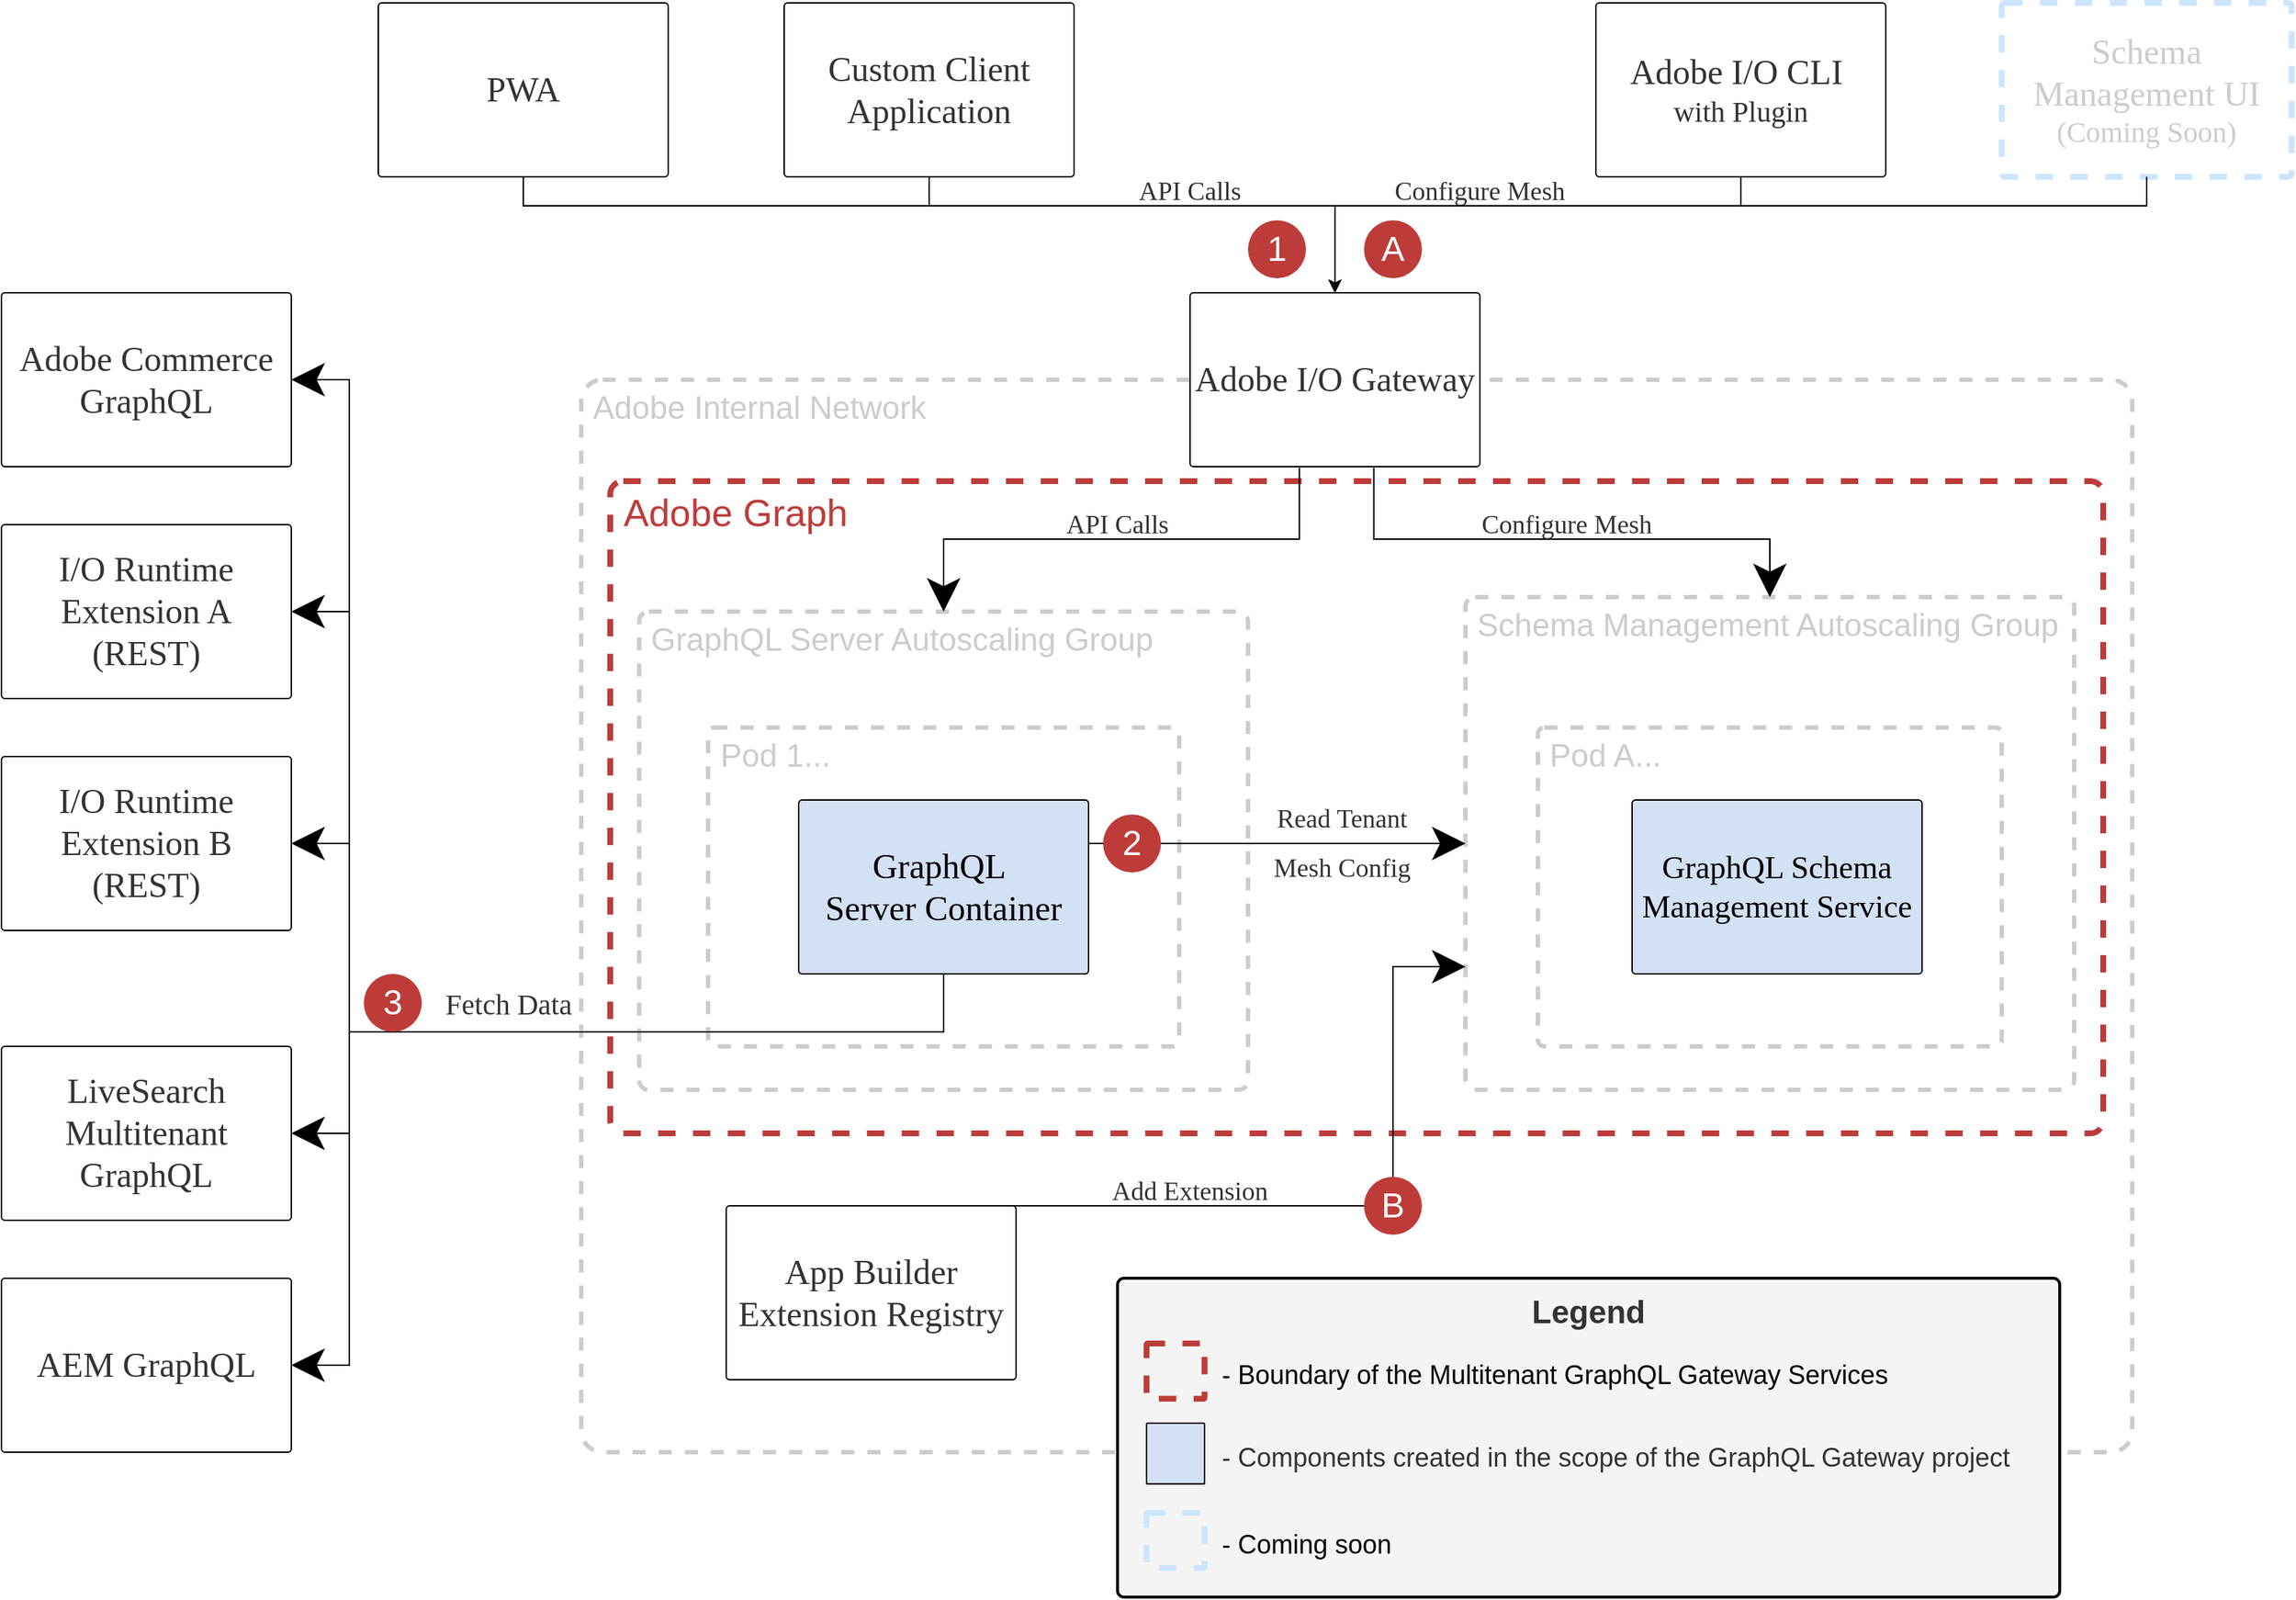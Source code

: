 <mxfile version="17.4.6" type="onedrive"><diagram id="HuxnVWD3fxlY8WrwjRA4" name="Page-1"><mxGraphModel grid="1" page="1" gridSize="10" guides="1" tooltips="1" connect="1" arrows="1" fold="1" pageScale="1" pageWidth="850" pageHeight="1100" math="0" shadow="0"><root><mxCell id="0"/><mxCell id="1" parent="0"/><mxCell id="AykOZnKy9bjINJLmDB4_-24" value=" Adobe Internal Network" style="rounded=1;arcSize=2;fillColor=default;strokeColor=#CCCCCC;movable=1;resizable=1;rotatable=1;deletable=1;editable=1;connectable=1;fontFamily=Helvetica;fontSize=22;perimeter=rectanglePerimeter;shadow=0;fontColor=#CCCCCC;dashed=1;align=left;verticalAlign=top;whiteSpace=wrap;strokeWidth=3;" vertex="1" parent="1"><mxGeometry x="460" y="300" width="1070" height="740" as="geometry"/></mxCell><mxCell id="AykOZnKy9bjINJLmDB4_-25" value=" Adobe Graph" style="rounded=1;arcSize=2;movable=1;resizable=1;rotatable=1;deletable=1;editable=1;connectable=1;fontFamily=Helvetica;fontSize=26;perimeter=rectanglePerimeter;shadow=0;dashed=1;align=left;verticalAlign=top;whiteSpace=wrap;strokeWidth=4;fillColor=none;strokeColor=#BD3C39;fontColor=#BD3C39;" vertex="1" parent="1"><mxGeometry x="480" y="370" width="1030" height="450" as="geometry"/></mxCell><mxCell id="AykOZnKy9bjINJLmDB4_-28" value=" Schema Management Autoscaling Group" style="rounded=1;arcSize=2;fillColor=default;strokeColor=#CCCCCC;movable=1;resizable=1;rotatable=1;deletable=1;editable=1;connectable=1;fontFamily=Helvetica;fontSize=22;perimeter=rectanglePerimeter;shadow=0;fontColor=#CCCCCC;dashed=1;align=left;verticalAlign=top;whiteSpace=wrap;strokeWidth=3;" vertex="1" parent="1"><mxGeometry x="1070" y="450" width="420" height="340" as="geometry"/></mxCell><mxCell id="AykOZnKy9bjINJLmDB4_-29" value=" Pod A..." style="rounded=1;arcSize=2;fillColor=default;strokeColor=#CCCCCC;movable=1;resizable=1;rotatable=1;deletable=1;editable=1;connectable=1;fontFamily=Helvetica;fontSize=22;perimeter=rectanglePerimeter;shadow=0;fontColor=#CCCCCC;dashed=1;align=left;verticalAlign=top;whiteSpace=wrap;strokeWidth=3;" vertex="1" parent="1"><mxGeometry x="1120" y="540" width="320" height="220" as="geometry"/></mxCell><mxCell id="AykOZnKy9bjINJLmDB4_-26" value=" GraphQL Server Autoscaling Group" style="rounded=1;arcSize=2;fillColor=default;strokeColor=#CCCCCC;movable=1;resizable=1;rotatable=1;deletable=1;editable=1;connectable=1;fontFamily=Helvetica;fontSize=22;perimeter=rectanglePerimeter;shadow=0;fontColor=#CCCCCC;dashed=1;align=left;verticalAlign=top;whiteSpace=wrap;strokeWidth=3;" vertex="1" parent="1"><mxGeometry x="500" y="460" width="420" height="330" as="geometry"/></mxCell><mxCell id="AykOZnKy9bjINJLmDB4_-27" value=" Pod 1..." style="rounded=1;arcSize=2;fillColor=default;strokeColor=#CCCCCC;movable=1;resizable=1;rotatable=1;deletable=1;editable=1;connectable=1;fontFamily=Helvetica;fontSize=22;perimeter=rectanglePerimeter;shadow=0;fontColor=#CCCCCC;dashed=1;align=left;verticalAlign=top;whiteSpace=wrap;strokeWidth=3;" vertex="1" parent="1"><mxGeometry x="547.5" y="540" width="325" height="220" as="geometry"/></mxCell><mxCell id="AykOZnKy9bjINJLmDB4_-15" style="edgeStyle=orthogonalEdgeStyle;rounded=0;orthogonalLoop=1;jettySize=auto;html=1;exitX=0.377;exitY=1.006;exitDx=0;exitDy=0;endSize=20;entryX=0.5;entryY=0;entryDx=0;entryDy=0;exitPerimeter=0;" edge="1" parent="1" source="XAE0YdJrRLPsoNwTPt81-1" target="AykOZnKy9bjINJLmDB4_-26"><mxGeometry relative="1" as="geometry"><mxPoint x="810" y="410" as="targetPoint"/><Array as="points"><mxPoint x="955" y="410"/><mxPoint x="710" y="410"/></Array></mxGeometry></mxCell><mxCell id="AykOZnKy9bjINJLmDB4_-22" style="edgeStyle=orthogonalEdgeStyle;rounded=0;orthogonalLoop=1;jettySize=auto;html=1;exitX=0.634;exitY=1.006;exitDx=0;exitDy=0;startArrow=none;startFill=0;endArrow=classic;endFill=1;endSize=20;exitPerimeter=0;entryX=0.5;entryY=0;entryDx=0;entryDy=0;" edge="1" parent="1" source="XAE0YdJrRLPsoNwTPt81-1" target="AykOZnKy9bjINJLmDB4_-28"><mxGeometry relative="1" as="geometry"><mxPoint x="1410" y="450" as="targetPoint"/><Array as="points"><mxPoint x="1007" y="410"/><mxPoint x="1280" y="410"/></Array></mxGeometry></mxCell><mxCell id="XAE0YdJrRLPsoNwTPt81-1" value="&lt;div&gt;&lt;font style=&quot;font-size: 24px&quot;&gt;Adobe I/O Gateway&lt;/font&gt;&lt;/div&gt;" style="rounded=1;whiteSpace=wrap;html=1;arcSize=2;fillColor=default;strokeColor=#000000;movable=1;resizable=1;rotatable=1;deletable=1;editable=1;connectable=1;fontFamily=Verdana;fontSize=13;perimeter=rectanglePerimeter;shadow=0;fontColor=#333333;align=center;" vertex="1" parent="1"><mxGeometry x="880" y="240" width="200" height="120" as="geometry"/></mxCell><mxCell id="AykOZnKy9bjINJLmDB4_-12" style="edgeStyle=orthogonalEdgeStyle;rounded=0;orthogonalLoop=1;jettySize=auto;html=1;exitX=0.5;exitY=1;exitDx=0;exitDy=0;entryX=0.5;entryY=0;entryDx=0;entryDy=0;" edge="1" parent="1" source="XAE0YdJrRLPsoNwTPt81-8" target="XAE0YdJrRLPsoNwTPt81-1"><mxGeometry relative="1" as="geometry"><mxPoint x="980" y="200" as="targetPoint"/><Array as="points"><mxPoint x="420" y="180"/><mxPoint x="980" y="180"/></Array></mxGeometry></mxCell><mxCell id="XAE0YdJrRLPsoNwTPt81-8" value="&lt;div&gt;&lt;font style=&quot;font-size: 24px&quot;&gt;PWA&lt;/font&gt;&lt;/div&gt;" style="rounded=1;whiteSpace=wrap;html=1;arcSize=2;fillColor=none;strokeColor=#000000;movable=1;resizable=1;rotatable=1;deletable=1;editable=1;connectable=1;fontFamily=Verdana;fontSize=13;perimeter=rectanglePerimeter;shadow=0;fontColor=#333333;align=center;" vertex="1" parent="1"><mxGeometry x="320" y="40" width="200" height="120" as="geometry"/></mxCell><mxCell id="AykOZnKy9bjINJLmDB4_-11" style="edgeStyle=orthogonalEdgeStyle;rounded=0;orthogonalLoop=1;jettySize=auto;html=1;exitX=0.5;exitY=1;exitDx=0;exitDy=0;" edge="1" parent="1" source="XAE0YdJrRLPsoNwTPt81-9" target="XAE0YdJrRLPsoNwTPt81-1"><mxGeometry relative="1" as="geometry"><Array as="points"><mxPoint x="700" y="180"/><mxPoint x="980" y="180"/></Array></mxGeometry></mxCell><mxCell id="XAE0YdJrRLPsoNwTPt81-9" value="&lt;div&gt;&lt;font style=&quot;font-size: 24px&quot;&gt;Custom Client&lt;/font&gt;&lt;/div&gt;&lt;div&gt;&lt;font style=&quot;font-size: 24px&quot;&gt;Application&lt;/font&gt;&lt;/div&gt;" style="rounded=1;whiteSpace=wrap;html=1;arcSize=2;fillColor=none;strokeColor=#000000;movable=1;resizable=1;rotatable=1;deletable=1;editable=1;connectable=1;fontFamily=Verdana;fontSize=13;perimeter=rectanglePerimeter;shadow=0;fontColor=#333333;align=center;" vertex="1" parent="1"><mxGeometry x="600" y="40" width="200" height="120" as="geometry"/></mxCell><mxCell id="AykOZnKy9bjINJLmDB4_-13" style="edgeStyle=orthogonalEdgeStyle;rounded=0;orthogonalLoop=1;jettySize=auto;html=1;exitX=0.5;exitY=1;exitDx=0;exitDy=0;entryX=0.5;entryY=0;entryDx=0;entryDy=0;" edge="1" parent="1" source="XAE0YdJrRLPsoNwTPt81-10" target="XAE0YdJrRLPsoNwTPt81-1"><mxGeometry relative="1" as="geometry"><Array as="points"><mxPoint x="1260" y="180"/><mxPoint x="980" y="180"/></Array></mxGeometry></mxCell><mxCell id="XAE0YdJrRLPsoNwTPt81-10" value="&lt;div&gt;&lt;font style=&quot;font-size: 24px&quot;&gt;Adobe I/O CLI&amp;nbsp;&lt;/font&gt;&lt;/div&gt;&lt;div&gt;&lt;font style=&quot;font-size: 20px&quot;&gt;with Plugin&lt;/font&gt;&lt;/div&gt;" style="rounded=1;whiteSpace=wrap;html=1;arcSize=2;fillColor=none;strokeColor=#000000;movable=1;resizable=1;rotatable=1;deletable=1;editable=1;connectable=1;fontFamily=Verdana;fontSize=13;perimeter=rectanglePerimeter;shadow=0;fontColor=#333333;align=center;" vertex="1" parent="1"><mxGeometry x="1160" y="40" width="200" height="120" as="geometry"/></mxCell><mxCell id="XAE0YdJrRLPsoNwTPt81-11" value="&lt;div&gt;&lt;font style=&quot;font-size: 24px&quot; color=&quot;#cccccc&quot;&gt;Schema Management UI&lt;/font&gt;&lt;/div&gt;&lt;div&gt;&lt;span style=&quot;font-size: 20px ; color: rgb(204 , 204 , 204)&quot;&gt;(Coming Soon)&lt;/span&gt;&lt;br&gt;&lt;/div&gt;" style="rounded=1;whiteSpace=wrap;html=1;arcSize=2;fillColor=none;strokeColor=#CCE5FF;movable=1;resizable=1;rotatable=1;deletable=1;editable=1;connectable=1;fontFamily=Verdana;fontSize=13;perimeter=rectanglePerimeter;shadow=0;fontColor=#333333;align=center;dashed=1;strokeWidth=4;" vertex="1" parent="1"><mxGeometry x="1440" y="40" width="200" height="120" as="geometry"/></mxCell><mxCell id="AykOZnKy9bjINJLmDB4_-16" style="edgeStyle=orthogonalEdgeStyle;rounded=0;orthogonalLoop=1;jettySize=auto;html=1;exitX=0.5;exitY=0;exitDx=0;exitDy=0;entryX=1;entryY=0.5;entryDx=0;entryDy=0;endSize=20;" edge="1" parent="1" source="AykOZnKy9bjINJLmDB4_-3" target="AykOZnKy9bjINJLmDB4_-6"><mxGeometry relative="1" as="geometry"><Array as="points"><mxPoint x="710" y="750"/><mxPoint x="300" y="750"/><mxPoint x="300" y="460"/></Array></mxGeometry></mxCell><mxCell id="AykOZnKy9bjINJLmDB4_-23" style="edgeStyle=orthogonalEdgeStyle;rounded=0;orthogonalLoop=1;jettySize=auto;html=1;exitX=1;exitY=0.25;exitDx=0;exitDy=0;startArrow=none;startFill=0;endArrow=classic;endFill=1;endSize=20;entryX=0;entryY=0.5;entryDx=0;entryDy=0;" edge="1" parent="1" source="AykOZnKy9bjINJLmDB4_-3" target="AykOZnKy9bjINJLmDB4_-28"><mxGeometry relative="1" as="geometry"><mxPoint x="1060" y="630" as="targetPoint"/><Array as="points"><mxPoint x="940" y="620"/><mxPoint x="940" y="620"/></Array></mxGeometry></mxCell><mxCell id="AykOZnKy9bjINJLmDB4_-3" value="&lt;div&gt;&lt;font style=&quot;font-size: 24px&quot;&gt;GraphQL&amp;nbsp;&lt;/font&gt;&lt;/div&gt;&lt;div&gt;&lt;font style=&quot;font-size: 24px&quot;&gt;Server Container&lt;/font&gt;&lt;/div&gt;" style="rounded=1;whiteSpace=wrap;html=1;arcSize=2;fillColor=#D4E1F5;strokeColor=#000000;movable=1;resizable=1;rotatable=1;deletable=1;editable=1;connectable=1;fontFamily=Verdana;fontSize=13;perimeter=rectanglePerimeter;shadow=0;align=center;" vertex="1" parent="1"><mxGeometry x="610" y="590" width="200" height="120" as="geometry"/></mxCell><mxCell id="AykOZnKy9bjINJLmDB4_-4" value="&lt;div&gt;&lt;font style=&quot;font-size: 22px&quot;&gt;GraphQL Schema Management Service&lt;/font&gt;&lt;/div&gt;" style="rounded=1;whiteSpace=wrap;html=1;arcSize=2;fillColor=#D4E1F5;strokeColor=#000000;movable=1;resizable=1;rotatable=1;deletable=1;editable=1;connectable=1;fontFamily=Verdana;fontSize=13;perimeter=rectanglePerimeter;shadow=0;align=center;" vertex="1" parent="1"><mxGeometry x="1185" y="590" width="200" height="120" as="geometry"/></mxCell><mxCell id="AykOZnKy9bjINJLmDB4_-30" style="edgeStyle=orthogonalEdgeStyle;rounded=0;orthogonalLoop=1;jettySize=auto;html=1;exitX=0.5;exitY=0;exitDx=0;exitDy=0;fontSize=27;fontColor=#97D077;startArrow=none;startFill=0;endArrow=classic;endFill=1;startSize=20;endSize=20;entryX=0;entryY=0.75;entryDx=0;entryDy=0;" edge="1" parent="1" source="AykOZnKy9bjINJLmDB4_-5" target="AykOZnKy9bjINJLmDB4_-28"><mxGeometry relative="1" as="geometry"><Array as="points"><mxPoint x="1020" y="870"/><mxPoint x="1020" y="705"/></Array><mxPoint x="1170" y="710" as="targetPoint"/></mxGeometry></mxCell><mxCell id="AykOZnKy9bjINJLmDB4_-5" value="&lt;div&gt;&lt;font style=&quot;font-size: 24px&quot;&gt;App Builder Extension Registry&lt;/font&gt;&lt;/div&gt;" style="rounded=1;whiteSpace=wrap;html=1;arcSize=2;fillColor=none;strokeColor=#000000;movable=1;resizable=1;rotatable=1;deletable=1;editable=1;connectable=1;fontFamily=Verdana;fontSize=13;perimeter=rectanglePerimeter;shadow=0;fontColor=#333333;align=center;" vertex="1" parent="1"><mxGeometry x="560" y="870" width="200" height="120" as="geometry"/></mxCell><mxCell id="AykOZnKy9bjINJLmDB4_-6" value="&lt;div&gt;&lt;font style=&quot;font-size: 24px&quot;&gt;I/O Runtime Extension A&lt;/font&gt;&lt;/div&gt;&lt;div&gt;&lt;font style=&quot;font-size: 24px&quot;&gt;(REST)&lt;/font&gt;&lt;/div&gt;" style="rounded=1;whiteSpace=wrap;html=1;arcSize=2;fillColor=none;strokeColor=#000000;movable=1;resizable=1;rotatable=1;deletable=1;editable=1;connectable=1;fontFamily=Verdana;fontSize=13;perimeter=rectanglePerimeter;shadow=0;fontColor=#333333;align=center;" vertex="1" parent="1"><mxGeometry x="60" y="400" width="200" height="120" as="geometry"/></mxCell><mxCell id="AykOZnKy9bjINJLmDB4_-17" style="edgeStyle=orthogonalEdgeStyle;rounded=0;orthogonalLoop=1;jettySize=auto;html=1;exitX=1;exitY=0.5;exitDx=0;exitDy=0;startArrow=classic;startFill=1;endArrow=none;endFill=0;endSize=20;startSize=20;" edge="1" parent="1" source="AykOZnKy9bjINJLmDB4_-7"><mxGeometry relative="1" as="geometry"><mxPoint x="710" y="710" as="targetPoint"/><Array as="points"><mxPoint x="300" y="620"/><mxPoint x="300" y="750"/><mxPoint x="710" y="750"/></Array></mxGeometry></mxCell><mxCell id="AykOZnKy9bjINJLmDB4_-7" value="&lt;div&gt;&lt;font style=&quot;font-size: 24px&quot;&gt;I/O Runtime Extension B&lt;/font&gt;&lt;/div&gt;&lt;div&gt;&lt;font style=&quot;font-size: 24px&quot;&gt;(REST)&lt;br&gt;&lt;/font&gt;&lt;/div&gt;" style="rounded=1;whiteSpace=wrap;html=1;arcSize=2;fillColor=none;strokeColor=#000000;movable=1;resizable=1;rotatable=1;deletable=1;editable=1;connectable=1;fontFamily=Verdana;fontSize=13;perimeter=rectanglePerimeter;shadow=0;fontColor=#333333;align=center;" vertex="1" parent="1"><mxGeometry x="60" y="560" width="200" height="120" as="geometry"/></mxCell><mxCell id="AykOZnKy9bjINJLmDB4_-19" style="edgeStyle=orthogonalEdgeStyle;rounded=0;orthogonalLoop=1;jettySize=auto;html=1;exitX=1;exitY=0.5;exitDx=0;exitDy=0;startArrow=classic;startFill=1;endArrow=none;endFill=0;endSize=20;startSize=20;" edge="1" parent="1" source="AykOZnKy9bjINJLmDB4_-8"><mxGeometry relative="1" as="geometry"><Array as="points"><mxPoint x="300" y="820"/><mxPoint x="300" y="750"/><mxPoint x="710" y="750"/></Array><mxPoint x="710" y="710" as="targetPoint"/></mxGeometry></mxCell><mxCell id="AykOZnKy9bjINJLmDB4_-8" value="&lt;div&gt;&lt;font style=&quot;font-size: 24px&quot;&gt;LiveSearch&lt;/font&gt;&lt;/div&gt;&lt;div&gt;&lt;font style=&quot;font-size: 24px&quot;&gt;Multitenant&lt;/font&gt;&lt;/div&gt;&lt;div&gt;&lt;font style=&quot;font-size: 24px&quot;&gt;GraphQL&lt;/font&gt;&lt;/div&gt;" style="rounded=1;whiteSpace=wrap;html=1;arcSize=2;fillColor=none;strokeColor=#000000;movable=1;resizable=1;rotatable=1;deletable=1;editable=1;connectable=1;fontFamily=Verdana;fontSize=13;perimeter=rectanglePerimeter;shadow=0;fontColor=#333333;align=center;" vertex="1" parent="1"><mxGeometry x="60" y="760" width="200" height="120" as="geometry"/></mxCell><mxCell id="AykOZnKy9bjINJLmDB4_-20" style="edgeStyle=orthogonalEdgeStyle;rounded=0;orthogonalLoop=1;jettySize=auto;html=1;exitX=1;exitY=0.5;exitDx=0;exitDy=0;startArrow=classic;startFill=1;endArrow=none;endFill=0;endSize=20;startSize=20;" edge="1" parent="1" source="AykOZnKy9bjINJLmDB4_-9"><mxGeometry relative="1" as="geometry"><Array as="points"><mxPoint x="300" y="980"/><mxPoint x="300" y="750"/><mxPoint x="710" y="750"/></Array><mxPoint x="710" y="710" as="targetPoint"/></mxGeometry></mxCell><mxCell id="AykOZnKy9bjINJLmDB4_-9" value="&lt;div&gt;&lt;font style=&quot;font-size: 24px&quot;&gt;AEM GraphQL&lt;/font&gt;&lt;/div&gt;" style="rounded=1;whiteSpace=wrap;html=1;arcSize=2;fillColor=none;strokeColor=#000000;movable=1;resizable=1;rotatable=1;deletable=1;editable=1;connectable=1;fontFamily=Verdana;fontSize=13;perimeter=rectanglePerimeter;shadow=0;fontColor=#333333;align=center;" vertex="1" parent="1"><mxGeometry x="60" y="920" width="200" height="120" as="geometry"/></mxCell><mxCell id="AykOZnKy9bjINJLmDB4_-18" style="edgeStyle=orthogonalEdgeStyle;rounded=0;orthogonalLoop=1;jettySize=auto;html=1;exitX=1;exitY=0.5;exitDx=0;exitDy=0;entryX=0.5;entryY=1;entryDx=0;entryDy=0;startArrow=classic;startFill=1;endArrow=none;endFill=0;endSize=20;startSize=20;" edge="1" parent="1" source="AykOZnKy9bjINJLmDB4_-10" target="AykOZnKy9bjINJLmDB4_-3"><mxGeometry relative="1" as="geometry"><Array as="points"><mxPoint x="300" y="300"/><mxPoint x="300" y="750"/><mxPoint x="710" y="750"/></Array></mxGeometry></mxCell><mxCell id="AykOZnKy9bjINJLmDB4_-10" value="&lt;div&gt;&lt;font style=&quot;font-size: 24px&quot;&gt;Adobe Commerce GraphQL&lt;/font&gt;&lt;/div&gt;" style="rounded=1;whiteSpace=wrap;html=1;arcSize=2;fillColor=none;strokeColor=#000000;movable=1;resizable=1;rotatable=1;deletable=1;editable=1;connectable=1;fontFamily=Verdana;fontSize=13;perimeter=rectanglePerimeter;shadow=0;fontColor=#333333;align=center;" vertex="1" parent="1"><mxGeometry x="60" y="240" width="200" height="120" as="geometry"/></mxCell><mxCell id="AykOZnKy9bjINJLmDB4_-36" value="&lt;div&gt;&lt;font style=&quot;font-size: 20px&quot;&gt;Fetch Data&lt;/font&gt;&lt;/div&gt;" style="rounded=1;whiteSpace=wrap;html=1;arcSize=2;fillColor=none;strokeColor=none;movable=1;resizable=1;rotatable=1;deletable=1;editable=1;connectable=1;fontFamily=Verdana;fontSize=13;perimeter=rectanglePerimeter;shadow=0;fontColor=#333333;align=center;" vertex="1" parent="1"><mxGeometry x="310" y="710" width="200" height="40" as="geometry"/></mxCell><mxCell id="AykOZnKy9bjINJLmDB4_-37" value="&lt;div&gt;&lt;font style=&quot;font-size: 18px&quot;&gt;API Calls&lt;/font&gt;&lt;/div&gt;" style="rounded=1;whiteSpace=wrap;html=1;arcSize=2;fillColor=none;strokeColor=none;movable=1;resizable=1;rotatable=1;deletable=1;editable=1;connectable=1;fontFamily=Verdana;fontSize=13;perimeter=rectanglePerimeter;shadow=0;fontColor=#333333;align=center;" vertex="1" parent="1"><mxGeometry x="780" y="150" width="200" height="40" as="geometry"/></mxCell><mxCell id="AykOZnKy9bjINJLmDB4_-38" value="&lt;div&gt;&lt;font style=&quot;font-size: 18px&quot;&gt;Configure Mesh&lt;/font&gt;&lt;/div&gt;" style="rounded=1;whiteSpace=wrap;html=1;arcSize=2;fillColor=none;strokeColor=none;movable=1;resizable=1;rotatable=1;deletable=1;editable=1;connectable=1;fontFamily=Verdana;fontSize=13;perimeter=rectanglePerimeter;shadow=0;fontColor=#333333;align=center;" vertex="1" parent="1"><mxGeometry x="980" y="150" width="200" height="40" as="geometry"/></mxCell><mxCell id="AykOZnKy9bjINJLmDB4_-39" value="" style="edgeStyle=orthogonalEdgeStyle;rounded=0;orthogonalLoop=1;jettySize=auto;html=1;exitX=0.5;exitY=1;exitDx=0;exitDy=0;entryX=0.5;entryY=0;entryDx=0;entryDy=0;endSize=20;endArrow=none;" edge="1" parent="1" source="XAE0YdJrRLPsoNwTPt81-11" target="XAE0YdJrRLPsoNwTPt81-1"><mxGeometry relative="1" as="geometry"><mxPoint x="1540" y="160" as="sourcePoint"/><mxPoint x="980" y="240" as="targetPoint"/><Array as="points"><mxPoint x="1540" y="180"/><mxPoint x="980" y="180"/></Array></mxGeometry></mxCell><mxCell id="AykOZnKy9bjINJLmDB4_-40" style="edgeStyle=orthogonalEdgeStyle;rounded=0;orthogonalLoop=1;jettySize=auto;html=1;exitX=0.5;exitY=1;exitDx=0;exitDy=0;fontSize=20;fontColor=#97D077;startArrow=none;startFill=0;endArrow=none;endFill=0;startSize=20;endSize=20;strokeColor=#F8CECC;" edge="1" parent="1" source="AykOZnKy9bjINJLmDB4_-38" target="AykOZnKy9bjINJLmDB4_-38"><mxGeometry relative="1" as="geometry"/></mxCell><mxCell id="AykOZnKy9bjINJLmDB4_-41" style="edgeStyle=orthogonalEdgeStyle;rounded=0;orthogonalLoop=1;jettySize=auto;html=1;exitX=0.5;exitY=1;exitDx=0;exitDy=0;fontSize=20;fontColor=#97D077;startArrow=none;startFill=0;endArrow=none;endFill=0;startSize=20;endSize=20;strokeColor=#F8CECC;" edge="1" parent="1" source="AykOZnKy9bjINJLmDB4_-38" target="AykOZnKy9bjINJLmDB4_-38"><mxGeometry relative="1" as="geometry"/></mxCell><mxCell id="AykOZnKy9bjINJLmDB4_-43" value="&lt;div&gt;&lt;font style=&quot;font-size: 18px&quot;&gt;API Calls&lt;/font&gt;&lt;/div&gt;" style="rounded=1;whiteSpace=wrap;html=1;arcSize=2;fillColor=none;strokeColor=none;movable=1;resizable=1;rotatable=1;deletable=1;editable=1;connectable=1;fontFamily=Verdana;fontSize=13;perimeter=rectanglePerimeter;shadow=0;fontColor=#333333;align=center;" vertex="1" parent="1"><mxGeometry x="730" y="380" width="200" height="40" as="geometry"/></mxCell><mxCell id="AykOZnKy9bjINJLmDB4_-44" value="&lt;div&gt;&lt;font style=&quot;font-size: 18px&quot;&gt;Configure Mesh&lt;/font&gt;&lt;/div&gt;" style="rounded=1;whiteSpace=wrap;html=1;arcSize=2;fillColor=none;strokeColor=none;movable=1;resizable=1;rotatable=1;deletable=1;editable=1;connectable=1;fontFamily=Verdana;fontSize=13;perimeter=rectanglePerimeter;shadow=0;fontColor=#333333;align=center;" vertex="1" parent="1"><mxGeometry x="1040" y="380" width="200" height="40" as="geometry"/></mxCell><mxCell id="AykOZnKy9bjINJLmDB4_-46" value="&lt;div&gt;&lt;font style=&quot;font-size: 18px&quot;&gt;Read Tenant&lt;/font&gt;&lt;/div&gt;&lt;div style=&quot;font-size: 10px&quot;&gt;&lt;span&gt;&lt;br&gt;&lt;/span&gt;&lt;/div&gt;&lt;div&gt;&lt;span style=&quot;font-size: 18px&quot;&gt;Mesh Config&lt;/span&gt;&lt;/div&gt;" style="rounded=1;whiteSpace=wrap;html=1;arcSize=2;fillColor=none;strokeColor=none;movable=1;resizable=1;rotatable=1;deletable=1;editable=1;connectable=1;fontFamily=Verdana;fontSize=13;perimeter=rectanglePerimeter;shadow=0;fontColor=#333333;align=center;" vertex="1" parent="1"><mxGeometry x="830" y="600" width="310" height="40" as="geometry"/></mxCell><mxCell id="AykOZnKy9bjINJLmDB4_-47" value="&lt;div&gt;&lt;font style=&quot;font-size: 18px&quot;&gt;Add Extension&lt;/font&gt;&lt;/div&gt;" style="rounded=1;whiteSpace=wrap;html=1;arcSize=2;fillColor=none;strokeColor=none;movable=1;resizable=1;rotatable=1;deletable=1;editable=1;connectable=1;fontFamily=Verdana;fontSize=13;perimeter=rectanglePerimeter;shadow=0;fontColor=#333333;align=center;" vertex="1" parent="1"><mxGeometry x="780" y="840" width="200" height="40" as="geometry"/></mxCell><mxCell id="AykOZnKy9bjINJLmDB4_-49" value="&lt;div style=&quot;text-align: center&quot;&gt;&lt;font style=&quot;line-height: 100% ; font-size: 24px&quot;&gt;1&lt;/font&gt;&lt;/div&gt;" style="ellipse;whiteSpace=wrap;html=1;aspect=fixed;fillColor=#BD3C39;fontFamily=Helvetica;align=center;strokeColor=none;fontSize=14;verticalAlign=middle;horizontal=1;spacingTop=0;spacingRight=0;spacingLeft=0;fontColor=#FFFFFF;spacing=0;labelPosition=center;verticalLabelPosition=middle;spacingBottom=2;dashed=1;" vertex="1" parent="1"><mxGeometry x="920" y="190" width="40" height="40" as="geometry"/></mxCell><mxCell id="AykOZnKy9bjINJLmDB4_-50" value="&lt;div style=&quot;text-align: center&quot;&gt;&lt;font style=&quot;line-height: 100% ; font-size: 24px&quot;&gt;A&lt;/font&gt;&lt;/div&gt;" style="ellipse;whiteSpace=wrap;html=1;aspect=fixed;fillColor=#BD3C39;fontFamily=Helvetica;align=center;strokeColor=none;fontSize=14;verticalAlign=middle;horizontal=1;spacingTop=0;spacingRight=0;spacingLeft=0;fontColor=#FFFFFF;spacing=0;labelPosition=center;verticalLabelPosition=middle;spacingBottom=2;dashed=1;" vertex="1" parent="1"><mxGeometry x="1000" y="190" width="40" height="40" as="geometry"/></mxCell><mxCell id="AykOZnKy9bjINJLmDB4_-51" value="&lt;div style=&quot;text-align: center&quot;&gt;&lt;font style=&quot;line-height: 100% ; font-size: 24px&quot;&gt;2&lt;/font&gt;&lt;/div&gt;" style="ellipse;whiteSpace=wrap;html=1;aspect=fixed;fillColor=#BD3C39;fontFamily=Helvetica;align=center;strokeColor=none;fontSize=14;verticalAlign=middle;horizontal=1;spacingTop=0;spacingRight=0;spacingLeft=0;fontColor=#FFFFFF;spacing=0;labelPosition=center;verticalLabelPosition=middle;spacingBottom=2;dashed=1;" vertex="1" parent="1"><mxGeometry x="820" y="600" width="40" height="40" as="geometry"/></mxCell><mxCell id="AykOZnKy9bjINJLmDB4_-52" value="&lt;div style=&quot;text-align: center&quot;&gt;&lt;font style=&quot;line-height: 100% ; font-size: 24px&quot;&gt;3&lt;/font&gt;&lt;/div&gt;" style="ellipse;whiteSpace=wrap;html=1;aspect=fixed;fillColor=#BD3C39;fontFamily=Helvetica;align=center;strokeColor=none;fontSize=14;verticalAlign=middle;horizontal=1;spacingTop=0;spacingRight=0;spacingLeft=0;fontColor=#FFFFFF;spacing=0;labelPosition=center;verticalLabelPosition=middle;spacingBottom=2;dashed=1;" vertex="1" parent="1"><mxGeometry x="310" y="710" width="40" height="40" as="geometry"/></mxCell><mxCell id="AykOZnKy9bjINJLmDB4_-53" value="&lt;div style=&quot;text-align: center&quot;&gt;&lt;font style=&quot;line-height: 100% ; font-size: 24px&quot;&gt;B&lt;/font&gt;&lt;/div&gt;" style="ellipse;whiteSpace=wrap;html=1;aspect=fixed;fillColor=#BD3C39;fontFamily=Helvetica;align=center;strokeColor=none;fontSize=14;verticalAlign=middle;horizontal=1;spacingTop=0;spacingRight=0;spacingLeft=0;fontColor=#FFFFFF;spacing=0;labelPosition=center;verticalLabelPosition=middle;spacingBottom=2;dashed=1;" vertex="1" parent="1"><mxGeometry x="1000" y="850" width="40" height="40" as="geometry"/></mxCell><mxCell id="AykOZnKy9bjINJLmDB4_-55" value="&lt;div style=&quot;text-align: left&quot;&gt;&lt;font style=&quot;font-size: 22px&quot;&gt;Legend&lt;/font&gt;&lt;/div&gt;" style="rounded=1;whiteSpace=wrap;html=1;arcSize=2;fillColor=#f4f4f4;strokeColor=#000000;movable=1;resizable=1;rotatable=1;deletable=1;editable=1;connectable=1;fontFamily=Helvetica;fontSize=26;perimeter=rectanglePerimeter;shadow=0;fontColor=#333333;strokeWidth=2;verticalAlign=top;fontStyle=1" vertex="1" parent="1"><mxGeometry x="830" y="920" width="650" height="220" as="geometry"/></mxCell><mxCell id="AykOZnKy9bjINJLmDB4_-56" value="&lt;font color=&quot;#000000&quot; style=&quot;font-size: 18px&quot;&gt;- Boundary of the Multitenant GraphQL Gateway Services&lt;/font&gt;" style="text;html=1;align=left;verticalAlign=middle;resizable=0;points=[];autosize=1;strokeColor=none;fillColor=none;fontSize=26;fontColor=#BD3C39;" vertex="1" parent="1"><mxGeometry x="900" y="964.06" width="480" height="40" as="geometry"/></mxCell><mxCell id="AykOZnKy9bjINJLmDB4_-57" value="" style="rounded=1;arcSize=2;movable=1;resizable=1;rotatable=1;deletable=1;editable=1;connectable=1;fontFamily=Helvetica;fontSize=27;perimeter=rectanglePerimeter;shadow=0;dashed=1;align=left;verticalAlign=top;whiteSpace=wrap;strokeWidth=4;fillColor=none;strokeColor=#BD3C39;fontColor=#BD3C39;" vertex="1" parent="1"><mxGeometry x="850" y="965" width="40" height="38.13" as="geometry"/></mxCell><mxCell id="AykOZnKy9bjINJLmDB4_-58" value="&lt;span data-lucid-type=&quot;application/vnd.lucid.text&quot; data-lucid-content=&quot;{&amp;#34;t&amp;#34;:&amp;#34;Components that are implemented/modified in the scope of GraphQL Gateway project&amp;#34;,&amp;#34;m&amp;#34;:[{&amp;#34;s&amp;#34;:0,&amp;#34;n&amp;#34;:&amp;#34;a&amp;#34;,&amp;#34;v&amp;#34;:&amp;#34;left&amp;#34;},{&amp;#34;s&amp;#34;:0,&amp;#34;n&amp;#34;:&amp;#34;s&amp;#34;,&amp;#34;v&amp;#34;:22.222,&amp;#34;e&amp;#34;:80},{&amp;#34;s&amp;#34;:0,&amp;#34;n&amp;#34;:&amp;#34;c&amp;#34;,&amp;#34;v&amp;#34;:&amp;#34;333333ff&amp;#34;,&amp;#34;e&amp;#34;:80}]}&quot;&gt;&lt;span style=&quot;color: rgb(51 , 51 , 51)&quot;&gt;&lt;font style=&quot;font-size: 18px&quot;&gt;- Components created in the scope of the GraphQL Gateway project&lt;/font&gt;&lt;/span&gt;&lt;/span&gt;" style="text;html=1;align=left;verticalAlign=middle;resizable=0;points=[];autosize=1;strokeColor=none;fillColor=none;fontSize=26;fontColor=#000000;" vertex="1" parent="1"><mxGeometry x="900" y="1020.94" width="560" height="40" as="geometry"/></mxCell><mxCell id="AykOZnKy9bjINJLmDB4_-59" value="" style="rounded=1;whiteSpace=wrap;html=1;arcSize=2;fillColor=#D4E1F5;strokeColor=#000000;movable=1;resizable=1;rotatable=1;deletable=1;editable=1;connectable=1;fontFamily=Verdana;fontSize=13;perimeter=rectanglePerimeter;shadow=0;align=center;" vertex="1" parent="1"><mxGeometry x="850" y="1020.0" width="40" height="41.87" as="geometry"/></mxCell><mxCell id="a9YrrqM9pUhJxThZkxXl-3" value="&lt;font color=&quot;#000000&quot; style=&quot;font-size: 18px&quot;&gt;- Coming soon&lt;/font&gt;" style="text;html=1;align=left;verticalAlign=middle;resizable=0;points=[];autosize=1;strokeColor=none;fillColor=none;fontSize=26;fontColor=#BD3C39;" vertex="1" parent="1"><mxGeometry x="900" y="1080.93" width="130" height="40" as="geometry"/></mxCell><mxCell id="a9YrrqM9pUhJxThZkxXl-4" value="" style="rounded=1;arcSize=2;movable=1;resizable=1;rotatable=1;deletable=1;editable=1;connectable=1;fontFamily=Helvetica;fontSize=27;perimeter=rectanglePerimeter;shadow=0;dashed=1;align=left;verticalAlign=top;whiteSpace=wrap;strokeWidth=4;fillColor=none;strokeColor=#CCE5FF;fontColor=#BD3C39;" vertex="1" parent="1"><mxGeometry x="850" y="1081.87" width="40" height="38.13" as="geometry"/></mxCell></root></mxGraphModel></diagram></mxfile>